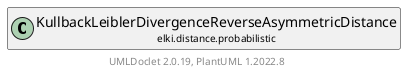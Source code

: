 @startuml
    remove .*\.(Instance|Par|Parameterizer|Factory)$
    set namespaceSeparator none
    hide empty fields
    hide empty methods

    class "<size:14>KullbackLeiblerDivergenceReverseAsymmetricDistance.Par\n<size:10>elki.distance.probabilistic" as elki.distance.probabilistic.KullbackLeiblerDivergenceReverseAsymmetricDistance.Par [[KullbackLeiblerDivergenceReverseAsymmetricDistance.Par.html]] {
        +make(): KullbackLeiblerDivergenceReverseAsymmetricDistance
    }

    interface "<size:14>Parameterizer\n<size:10>elki.utilities.optionhandling" as elki.utilities.optionhandling.Parameterizer [[../../utilities/optionhandling/Parameterizer.html]] {
        {abstract} +make(): Object
    }
    class "<size:14>KullbackLeiblerDivergenceReverseAsymmetricDistance\n<size:10>elki.distance.probabilistic" as elki.distance.probabilistic.KullbackLeiblerDivergenceReverseAsymmetricDistance [[KullbackLeiblerDivergenceReverseAsymmetricDistance.html]]

    elki.utilities.optionhandling.Parameterizer <|.. elki.distance.probabilistic.KullbackLeiblerDivergenceReverseAsymmetricDistance.Par
    elki.distance.probabilistic.KullbackLeiblerDivergenceReverseAsymmetricDistance +-- elki.distance.probabilistic.KullbackLeiblerDivergenceReverseAsymmetricDistance.Par

    center footer UMLDoclet 2.0.19, PlantUML 1.2022.8
@enduml
